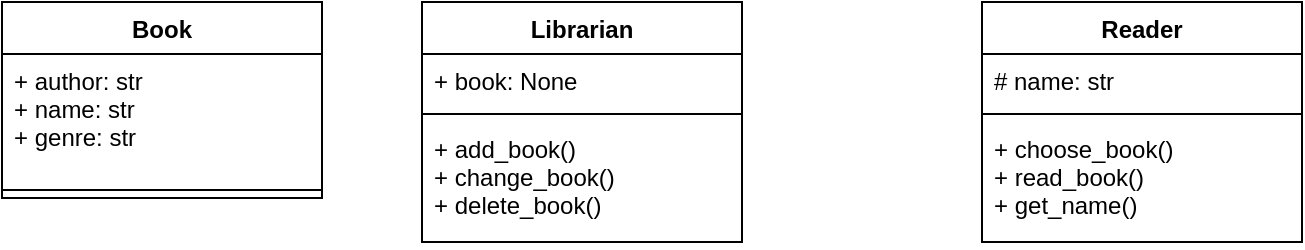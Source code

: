 <mxfile version="14.6.13" type="device"><diagram id="C5RBs43oDa-KdzZeNtuy" name="Page-1"><mxGraphModel dx="981" dy="594" grid="1" gridSize="10" guides="1" tooltips="1" connect="1" arrows="1" fold="1" page="1" pageScale="1" pageWidth="827" pageHeight="1169" math="0" shadow="0"><root><mxCell id="WIyWlLk6GJQsqaUBKTNV-0"/><mxCell id="WIyWlLk6GJQsqaUBKTNV-1" parent="WIyWlLk6GJQsqaUBKTNV-0"/><mxCell id="k2TssgtZzE1mwPJf95oR-0" value="Book" style="swimlane;fontStyle=1;align=center;verticalAlign=top;childLayout=stackLayout;horizontal=1;startSize=26;horizontalStack=0;resizeParent=1;resizeParentMax=0;resizeLast=0;collapsible=1;marginBottom=0;" vertex="1" parent="WIyWlLk6GJQsqaUBKTNV-1"><mxGeometry x="30" y="320" width="160" height="98" as="geometry"/></mxCell><mxCell id="k2TssgtZzE1mwPJf95oR-1" value="+ author: str&#10;+ name: str&#10;+ genre: str" style="text;strokeColor=none;fillColor=none;align=left;verticalAlign=top;spacingLeft=4;spacingRight=4;overflow=hidden;rotatable=0;points=[[0,0.5],[1,0.5]];portConstraint=eastwest;" vertex="1" parent="k2TssgtZzE1mwPJf95oR-0"><mxGeometry y="26" width="160" height="64" as="geometry"/></mxCell><mxCell id="k2TssgtZzE1mwPJf95oR-2" value="" style="line;strokeWidth=1;fillColor=none;align=left;verticalAlign=middle;spacingTop=-1;spacingLeft=3;spacingRight=3;rotatable=0;labelPosition=right;points=[];portConstraint=eastwest;" vertex="1" parent="k2TssgtZzE1mwPJf95oR-0"><mxGeometry y="90" width="160" height="8" as="geometry"/></mxCell><mxCell id="k2TssgtZzE1mwPJf95oR-4" value="Reader" style="swimlane;fontStyle=1;align=center;verticalAlign=top;childLayout=stackLayout;horizontal=1;startSize=26;horizontalStack=0;resizeParent=1;resizeParentMax=0;resizeLast=0;collapsible=1;marginBottom=0;" vertex="1" parent="WIyWlLk6GJQsqaUBKTNV-1"><mxGeometry x="520" y="320" width="160" height="120" as="geometry"/></mxCell><mxCell id="k2TssgtZzE1mwPJf95oR-5" value="# name: str" style="text;strokeColor=none;fillColor=none;align=left;verticalAlign=top;spacingLeft=4;spacingRight=4;overflow=hidden;rotatable=0;points=[[0,0.5],[1,0.5]];portConstraint=eastwest;" vertex="1" parent="k2TssgtZzE1mwPJf95oR-4"><mxGeometry y="26" width="160" height="26" as="geometry"/></mxCell><mxCell id="k2TssgtZzE1mwPJf95oR-6" value="" style="line;strokeWidth=1;fillColor=none;align=left;verticalAlign=middle;spacingTop=-1;spacingLeft=3;spacingRight=3;rotatable=0;labelPosition=right;points=[];portConstraint=eastwest;" vertex="1" parent="k2TssgtZzE1mwPJf95oR-4"><mxGeometry y="52" width="160" height="8" as="geometry"/></mxCell><mxCell id="k2TssgtZzE1mwPJf95oR-7" value="+ choose_book()&#10;+ read_book()&#10;+ get_name()" style="text;strokeColor=none;fillColor=none;align=left;verticalAlign=top;spacingLeft=4;spacingRight=4;overflow=hidden;rotatable=0;points=[[0,0.5],[1,0.5]];portConstraint=eastwest;" vertex="1" parent="k2TssgtZzE1mwPJf95oR-4"><mxGeometry y="60" width="160" height="60" as="geometry"/></mxCell><mxCell id="k2TssgtZzE1mwPJf95oR-8" value="Librarian" style="swimlane;fontStyle=1;align=center;verticalAlign=top;childLayout=stackLayout;horizontal=1;startSize=26;horizontalStack=0;resizeParent=1;resizeParentMax=0;resizeLast=0;collapsible=1;marginBottom=0;" vertex="1" parent="WIyWlLk6GJQsqaUBKTNV-1"><mxGeometry x="240" y="320" width="160" height="120" as="geometry"/></mxCell><mxCell id="k2TssgtZzE1mwPJf95oR-9" value="+ book: None" style="text;strokeColor=none;fillColor=none;align=left;verticalAlign=top;spacingLeft=4;spacingRight=4;overflow=hidden;rotatable=0;points=[[0,0.5],[1,0.5]];portConstraint=eastwest;" vertex="1" parent="k2TssgtZzE1mwPJf95oR-8"><mxGeometry y="26" width="160" height="26" as="geometry"/></mxCell><mxCell id="k2TssgtZzE1mwPJf95oR-10" value="" style="line;strokeWidth=1;fillColor=none;align=left;verticalAlign=middle;spacingTop=-1;spacingLeft=3;spacingRight=3;rotatable=0;labelPosition=right;points=[];portConstraint=eastwest;" vertex="1" parent="k2TssgtZzE1mwPJf95oR-8"><mxGeometry y="52" width="160" height="8" as="geometry"/></mxCell><mxCell id="k2TssgtZzE1mwPJf95oR-11" value="+ add_book()&#10;+ change_book()&#10;+ delete_book()" style="text;strokeColor=none;fillColor=none;align=left;verticalAlign=top;spacingLeft=4;spacingRight=4;overflow=hidden;rotatable=0;points=[[0,0.5],[1,0.5]];portConstraint=eastwest;" vertex="1" parent="k2TssgtZzE1mwPJf95oR-8"><mxGeometry y="60" width="160" height="60" as="geometry"/></mxCell></root></mxGraphModel></diagram></mxfile>